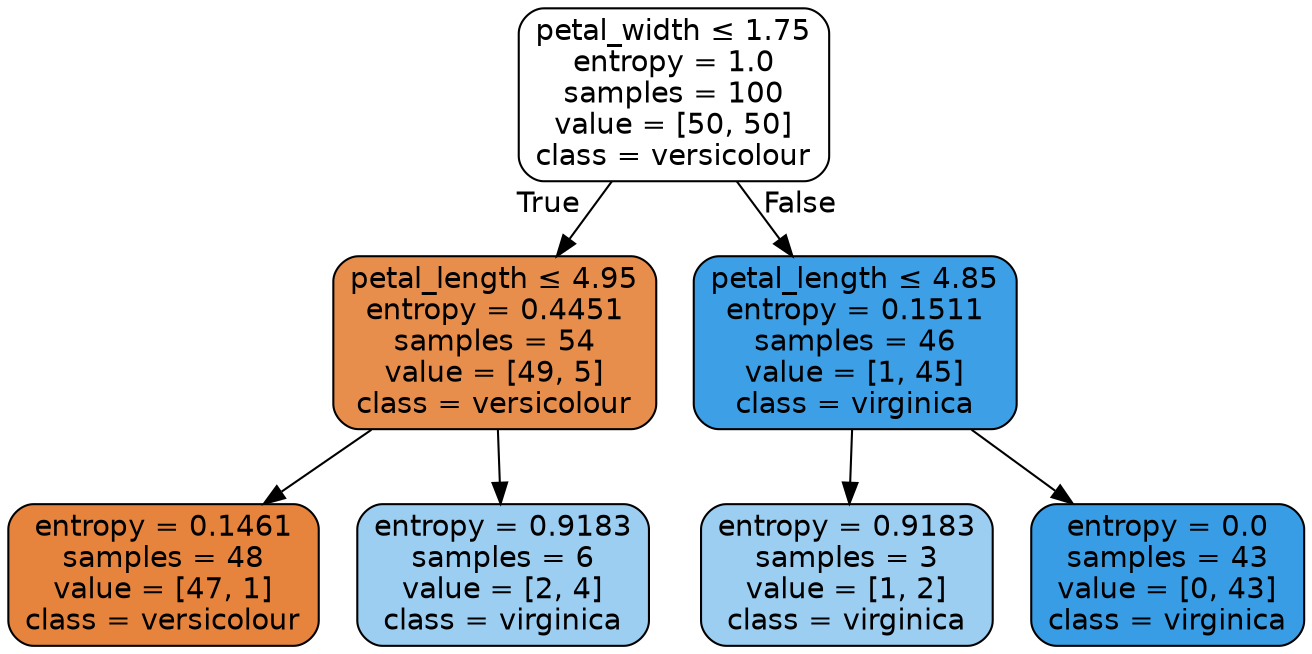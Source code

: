 digraph Tree {
node [shape=box, style="filled, rounded", color="black", fontname=helvetica] ;
edge [fontname=helvetica] ;
0 [label=<petal_width &le; 1.75<br/>entropy = 1.0<br/>samples = 100<br/>value = [50, 50]<br/>class = versicolour>, fillcolor="#e5813900"] ;
1 [label=<petal_length &le; 4.95<br/>entropy = 0.4451<br/>samples = 54<br/>value = [49, 5]<br/>class = versicolour>, fillcolor="#e58139e5"] ;
0 -> 1 [labeldistance=2.5, labelangle=45, headlabel="True"] ;
2 [label=<entropy = 0.1461<br/>samples = 48<br/>value = [47, 1]<br/>class = versicolour>, fillcolor="#e58139fa"] ;
1 -> 2 ;
3 [label=<entropy = 0.9183<br/>samples = 6<br/>value = [2, 4]<br/>class = virginica>, fillcolor="#399de57f"] ;
1 -> 3 ;
4 [label=<petal_length &le; 4.85<br/>entropy = 0.1511<br/>samples = 46<br/>value = [1, 45]<br/>class = virginica>, fillcolor="#399de5f9"] ;
0 -> 4 [labeldistance=2.5, labelangle=-45, headlabel="False"] ;
5 [label=<entropy = 0.9183<br/>samples = 3<br/>value = [1, 2]<br/>class = virginica>, fillcolor="#399de57f"] ;
4 -> 5 ;
6 [label=<entropy = 0.0<br/>samples = 43<br/>value = [0, 43]<br/>class = virginica>, fillcolor="#399de5ff"] ;
4 -> 6 ;
}